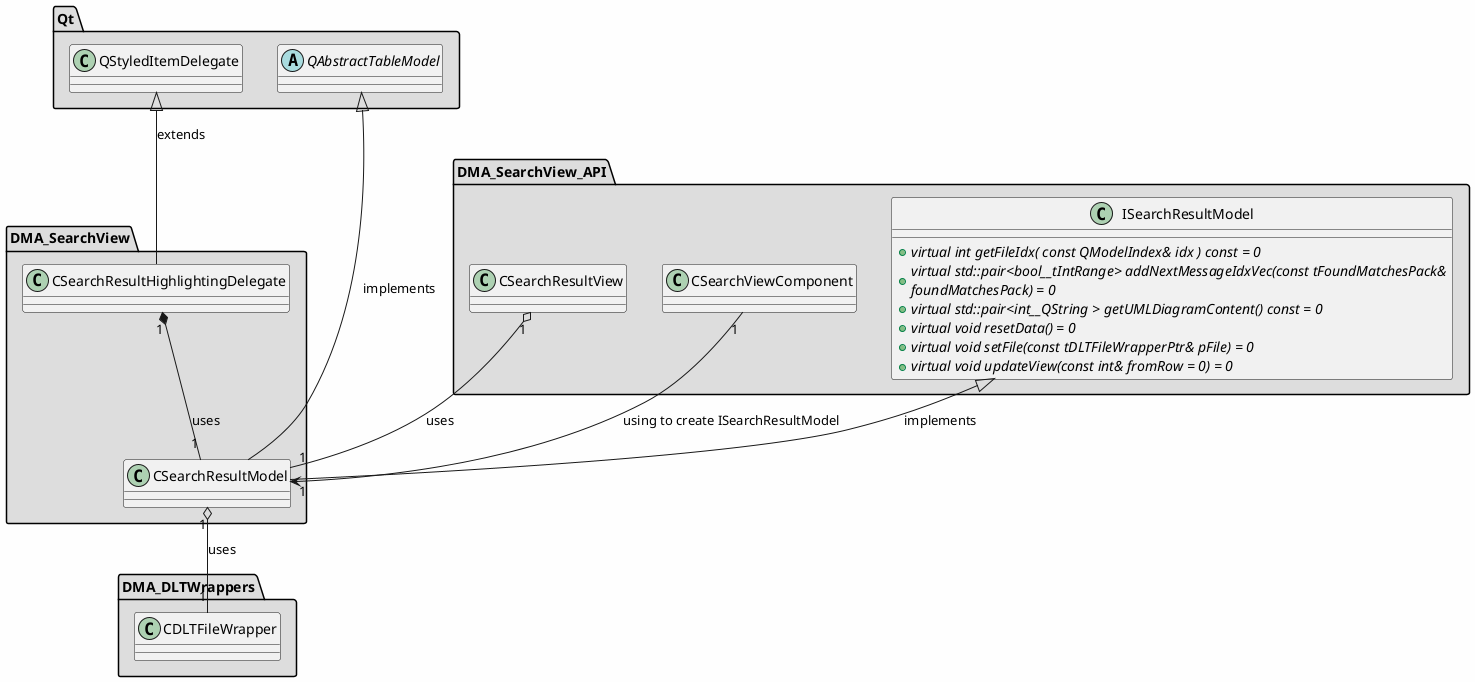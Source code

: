 
@startuml

skinparam backgroundColor #FEFEFE
skinparam wrapWidth 600
package "DMA_DLTWrappers" #DDDDDD
{

class "CDLTFileWrapper"
{
}

}

package "DMA_SearchView" #DDDDDD
{

class "CSearchResultHighlightingDelegate"
{
}

class "CSearchResultModel"
{
}

}

package "DMA_SearchView_API" #DDDDDD
{

class "CSearchResultView"
{
}

class "CSearchViewComponent"
{
}

class "ISearchResultModel"
{
    + {abstract} virtual int getFileIdx( const QModelIndex& idx ) const = 0
    + {abstract} virtual std::pair<bool__tIntRange> addNextMessageIdxVec(const tFoundMatchesPack& foundMatchesPack) = 0
    + {abstract} virtual std::pair<int__QString > getUMLDiagramContent() const = 0
    + {abstract} virtual void resetData() = 0
    + {abstract} virtual void setFile(const tDLTFileWrapperPtr& pFile) = 0
    + {abstract} virtual void updateView(const int& fromRow = 0) = 0
}

}

package "Qt" #DDDDDD
{

abstract class "QAbstractTableModel"
{
}

class "QStyledItemDelegate"
{
}

}

'====================Inheritance section====================
QStyledItemDelegate <|-- CSearchResultHighlightingDelegate : extends
ISearchResultModel <|-- CSearchResultModel : implements
QAbstractTableModel <|-- CSearchResultModel : implements

'====================Dependencies section====================
CSearchResultHighlightingDelegate "1" *-- "1" CSearchResultModel : uses
CSearchResultModel "1" o-- "1" CDLTFileWrapper : uses
CSearchResultView "1" o-- "1" CSearchResultModel : uses
CSearchViewComponent "1" --> "1" CSearchResultModel : using to create ISearchResultModel

@enduml